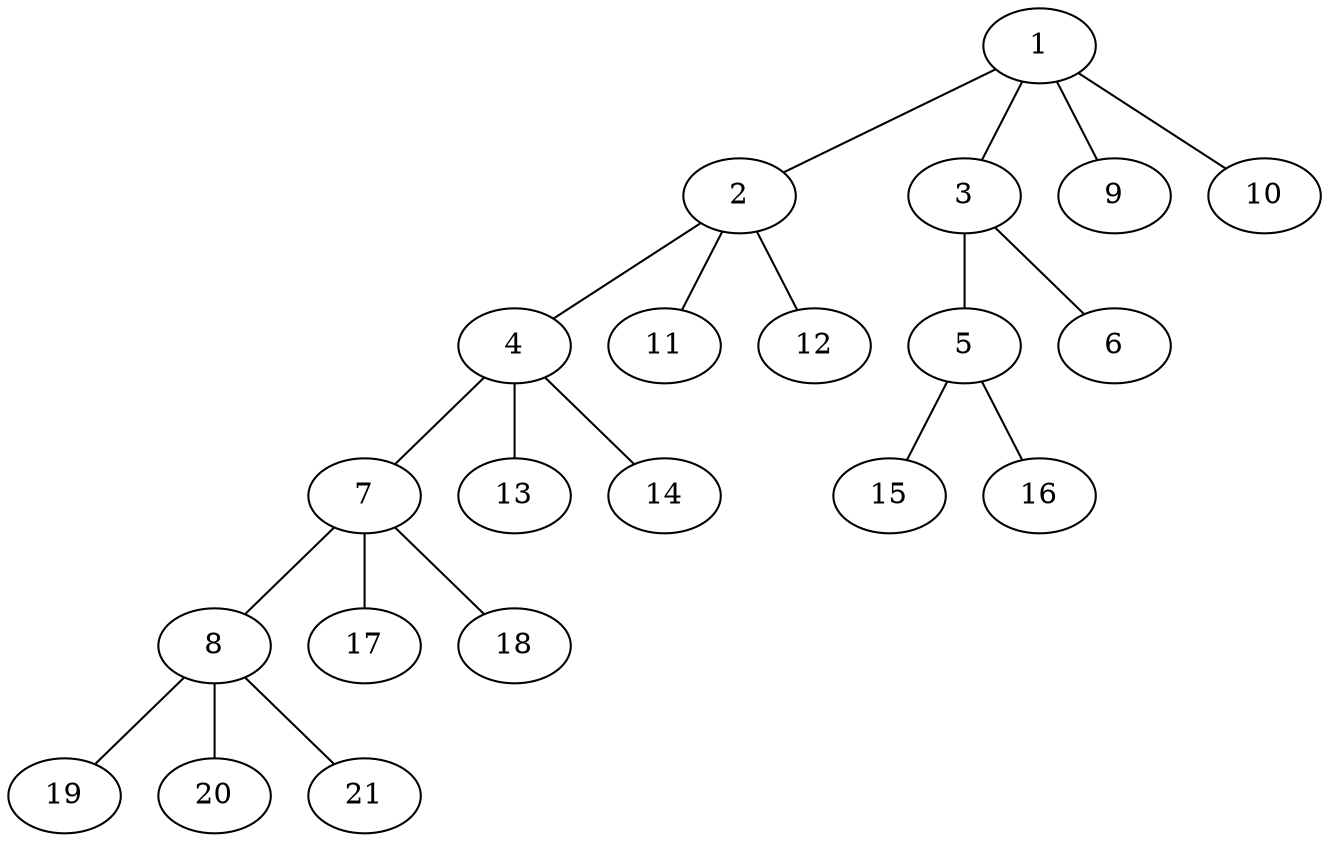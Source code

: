 graph molecule_3917 {
	1	 [chem=C];
	2	 [chem=C];
	1 -- 2	 [valence=1];
	3	 [chem=C];
	1 -- 3	 [valence=1];
	9	 [chem=H];
	1 -- 9	 [valence=1];
	10	 [chem=H];
	1 -- 10	 [valence=1];
	4	 [chem=C];
	2 -- 4	 [valence=1];
	11	 [chem=H];
	2 -- 11	 [valence=1];
	12	 [chem=H];
	2 -- 12	 [valence=1];
	5	 [chem=N];
	3 -- 5	 [valence=1];
	6	 [chem=O];
	3 -- 6	 [valence=2];
	7	 [chem=C];
	4 -- 7	 [valence=1];
	13	 [chem=H];
	4 -- 13	 [valence=1];
	14	 [chem=H];
	4 -- 14	 [valence=1];
	15	 [chem=H];
	5 -- 15	 [valence=1];
	16	 [chem=H];
	5 -- 16	 [valence=1];
	8	 [chem=C];
	7 -- 8	 [valence=1];
	17	 [chem=H];
	7 -- 17	 [valence=1];
	18	 [chem=H];
	7 -- 18	 [valence=1];
	19	 [chem=H];
	8 -- 19	 [valence=1];
	20	 [chem=H];
	8 -- 20	 [valence=1];
	21	 [chem=H];
	8 -- 21	 [valence=1];
}
